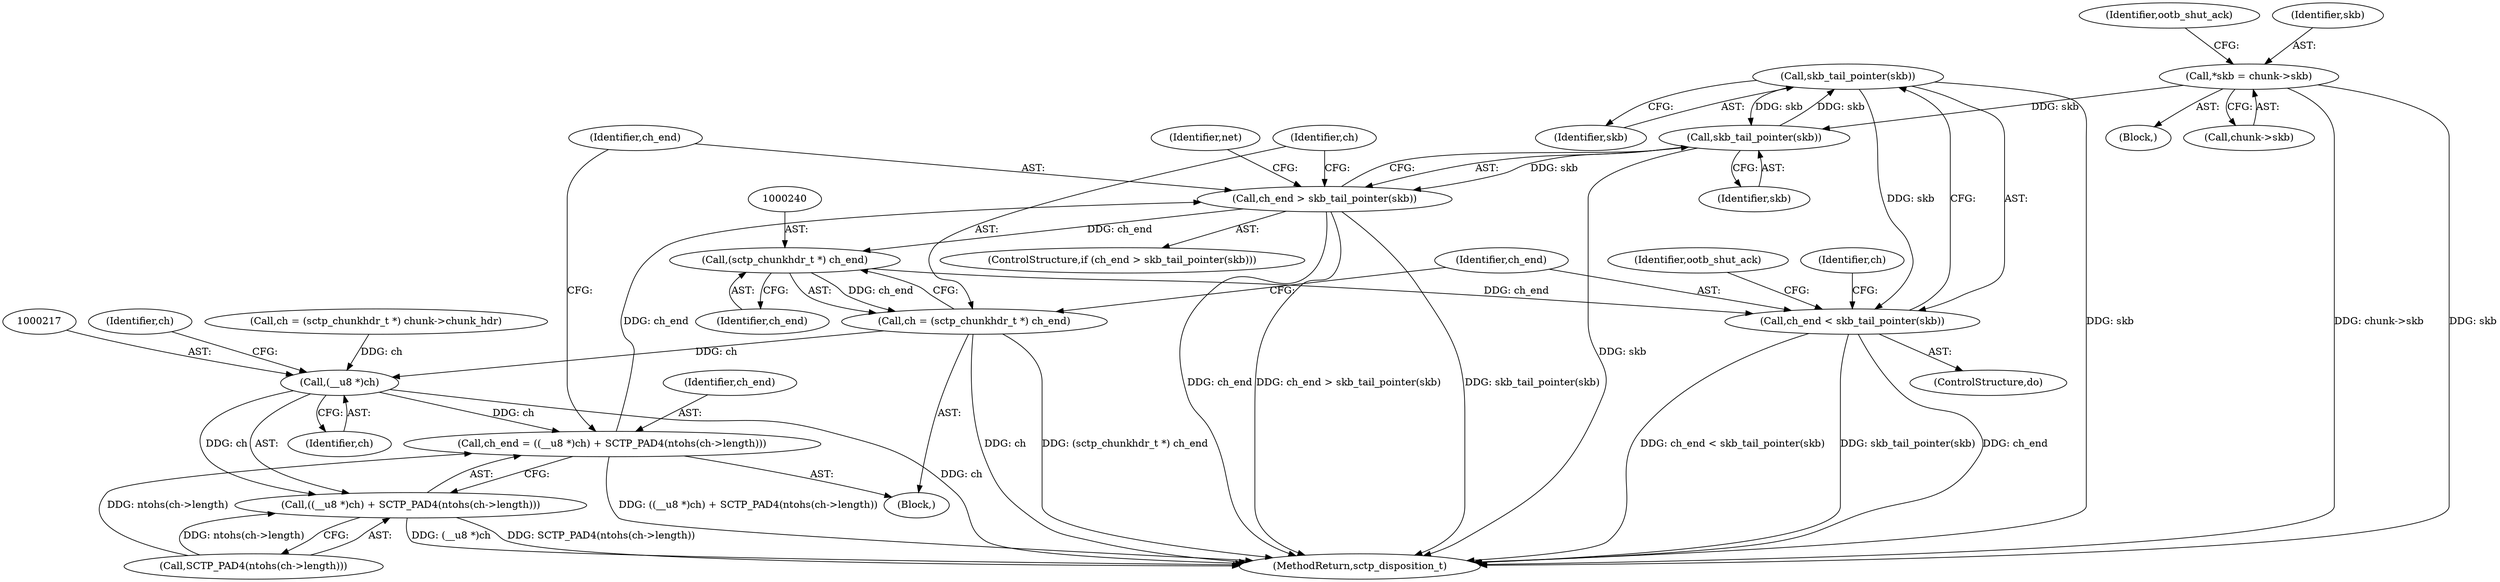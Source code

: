 digraph "0_linux_bf911e985d6bbaa328c20c3e05f4eb03de11fdd6@pointer" {
"1000244" [label="(Call,skb_tail_pointer(skb))"];
"1000227" [label="(Call,skb_tail_pointer(skb))"];
"1000244" [label="(Call,skb_tail_pointer(skb))"];
"1000118" [label="(Call,*skb = chunk->skb)"];
"1000225" [label="(Call,ch_end > skb_tail_pointer(skb))"];
"1000239" [label="(Call,(sctp_chunkhdr_t *) ch_end)"];
"1000237" [label="(Call,ch = (sctp_chunkhdr_t *) ch_end)"];
"1000216" [label="(Call,(__u8 *)ch)"];
"1000213" [label="(Call,ch_end = ((__u8 *)ch) + SCTP_PAD4(ntohs(ch->length)))"];
"1000215" [label="(Call,((__u8 *)ch) + SCTP_PAD4(ntohs(ch->length)))"];
"1000242" [label="(Call,ch_end < skb_tail_pointer(skb))"];
"1000145" [label="(Block,)"];
"1000222" [label="(Identifier,ch)"];
"1000219" [label="(Call,SCTP_PAD4(ntohs(ch->length)))"];
"1000239" [label="(Call,(sctp_chunkhdr_t *) ch_end)"];
"1000137" [label="(Call,ch = (sctp_chunkhdr_t *) chunk->chunk_hdr)"];
"1000242" [label="(Call,ch_end < skb_tail_pointer(skb))"];
"1000244" [label="(Call,skb_tail_pointer(skb))"];
"1000237" [label="(Call,ch = (sctp_chunkhdr_t *) ch_end)"];
"1000218" [label="(Identifier,ch)"];
"1000144" [label="(ControlStructure,do)"];
"1000214" [label="(Identifier,ch_end)"];
"1000150" [label="(Identifier,ch)"];
"1000112" [label="(Block,)"];
"1000276" [label="(MethodReturn,sctp_disposition_t)"];
"1000228" [label="(Identifier,skb)"];
"1000213" [label="(Call,ch_end = ((__u8 *)ch) + SCTP_PAD4(ntohs(ch->length)))"];
"1000241" [label="(Identifier,ch_end)"];
"1000227" [label="(Call,skb_tail_pointer(skb))"];
"1000216" [label="(Call,(__u8 *)ch)"];
"1000243" [label="(Identifier,ch_end)"];
"1000128" [label="(Identifier,ootb_shut_ack)"];
"1000118" [label="(Call,*skb = chunk->skb)"];
"1000238" [label="(Identifier,ch)"];
"1000119" [label="(Identifier,skb)"];
"1000245" [label="(Identifier,skb)"];
"1000120" [label="(Call,chunk->skb)"];
"1000224" [label="(ControlStructure,if (ch_end > skb_tail_pointer(skb)))"];
"1000231" [label="(Identifier,net)"];
"1000215" [label="(Call,((__u8 *)ch) + SCTP_PAD4(ntohs(ch->length)))"];
"1000225" [label="(Call,ch_end > skb_tail_pointer(skb))"];
"1000247" [label="(Identifier,ootb_shut_ack)"];
"1000226" [label="(Identifier,ch_end)"];
"1000244" -> "1000242"  [label="AST: "];
"1000244" -> "1000245"  [label="CFG: "];
"1000245" -> "1000244"  [label="AST: "];
"1000242" -> "1000244"  [label="CFG: "];
"1000244" -> "1000276"  [label="DDG: skb"];
"1000244" -> "1000227"  [label="DDG: skb"];
"1000244" -> "1000242"  [label="DDG: skb"];
"1000227" -> "1000244"  [label="DDG: skb"];
"1000227" -> "1000225"  [label="AST: "];
"1000227" -> "1000228"  [label="CFG: "];
"1000228" -> "1000227"  [label="AST: "];
"1000225" -> "1000227"  [label="CFG: "];
"1000227" -> "1000276"  [label="DDG: skb"];
"1000227" -> "1000225"  [label="DDG: skb"];
"1000118" -> "1000227"  [label="DDG: skb"];
"1000118" -> "1000112"  [label="AST: "];
"1000118" -> "1000120"  [label="CFG: "];
"1000119" -> "1000118"  [label="AST: "];
"1000120" -> "1000118"  [label="AST: "];
"1000128" -> "1000118"  [label="CFG: "];
"1000118" -> "1000276"  [label="DDG: chunk->skb"];
"1000118" -> "1000276"  [label="DDG: skb"];
"1000225" -> "1000224"  [label="AST: "];
"1000226" -> "1000225"  [label="AST: "];
"1000231" -> "1000225"  [label="CFG: "];
"1000238" -> "1000225"  [label="CFG: "];
"1000225" -> "1000276"  [label="DDG: ch_end > skb_tail_pointer(skb)"];
"1000225" -> "1000276"  [label="DDG: skb_tail_pointer(skb)"];
"1000225" -> "1000276"  [label="DDG: ch_end"];
"1000213" -> "1000225"  [label="DDG: ch_end"];
"1000225" -> "1000239"  [label="DDG: ch_end"];
"1000239" -> "1000237"  [label="AST: "];
"1000239" -> "1000241"  [label="CFG: "];
"1000240" -> "1000239"  [label="AST: "];
"1000241" -> "1000239"  [label="AST: "];
"1000237" -> "1000239"  [label="CFG: "];
"1000239" -> "1000237"  [label="DDG: ch_end"];
"1000239" -> "1000242"  [label="DDG: ch_end"];
"1000237" -> "1000145"  [label="AST: "];
"1000238" -> "1000237"  [label="AST: "];
"1000243" -> "1000237"  [label="CFG: "];
"1000237" -> "1000276"  [label="DDG: (sctp_chunkhdr_t *) ch_end"];
"1000237" -> "1000276"  [label="DDG: ch"];
"1000237" -> "1000216"  [label="DDG: ch"];
"1000216" -> "1000215"  [label="AST: "];
"1000216" -> "1000218"  [label="CFG: "];
"1000217" -> "1000216"  [label="AST: "];
"1000218" -> "1000216"  [label="AST: "];
"1000222" -> "1000216"  [label="CFG: "];
"1000216" -> "1000276"  [label="DDG: ch"];
"1000216" -> "1000213"  [label="DDG: ch"];
"1000216" -> "1000215"  [label="DDG: ch"];
"1000137" -> "1000216"  [label="DDG: ch"];
"1000213" -> "1000145"  [label="AST: "];
"1000213" -> "1000215"  [label="CFG: "];
"1000214" -> "1000213"  [label="AST: "];
"1000215" -> "1000213"  [label="AST: "];
"1000226" -> "1000213"  [label="CFG: "];
"1000213" -> "1000276"  [label="DDG: ((__u8 *)ch) + SCTP_PAD4(ntohs(ch->length))"];
"1000219" -> "1000213"  [label="DDG: ntohs(ch->length)"];
"1000215" -> "1000219"  [label="CFG: "];
"1000219" -> "1000215"  [label="AST: "];
"1000215" -> "1000276"  [label="DDG: (__u8 *)ch"];
"1000215" -> "1000276"  [label="DDG: SCTP_PAD4(ntohs(ch->length))"];
"1000219" -> "1000215"  [label="DDG: ntohs(ch->length)"];
"1000242" -> "1000144"  [label="AST: "];
"1000243" -> "1000242"  [label="AST: "];
"1000150" -> "1000242"  [label="CFG: "];
"1000247" -> "1000242"  [label="CFG: "];
"1000242" -> "1000276"  [label="DDG: ch_end < skb_tail_pointer(skb)"];
"1000242" -> "1000276"  [label="DDG: skb_tail_pointer(skb)"];
"1000242" -> "1000276"  [label="DDG: ch_end"];
}
